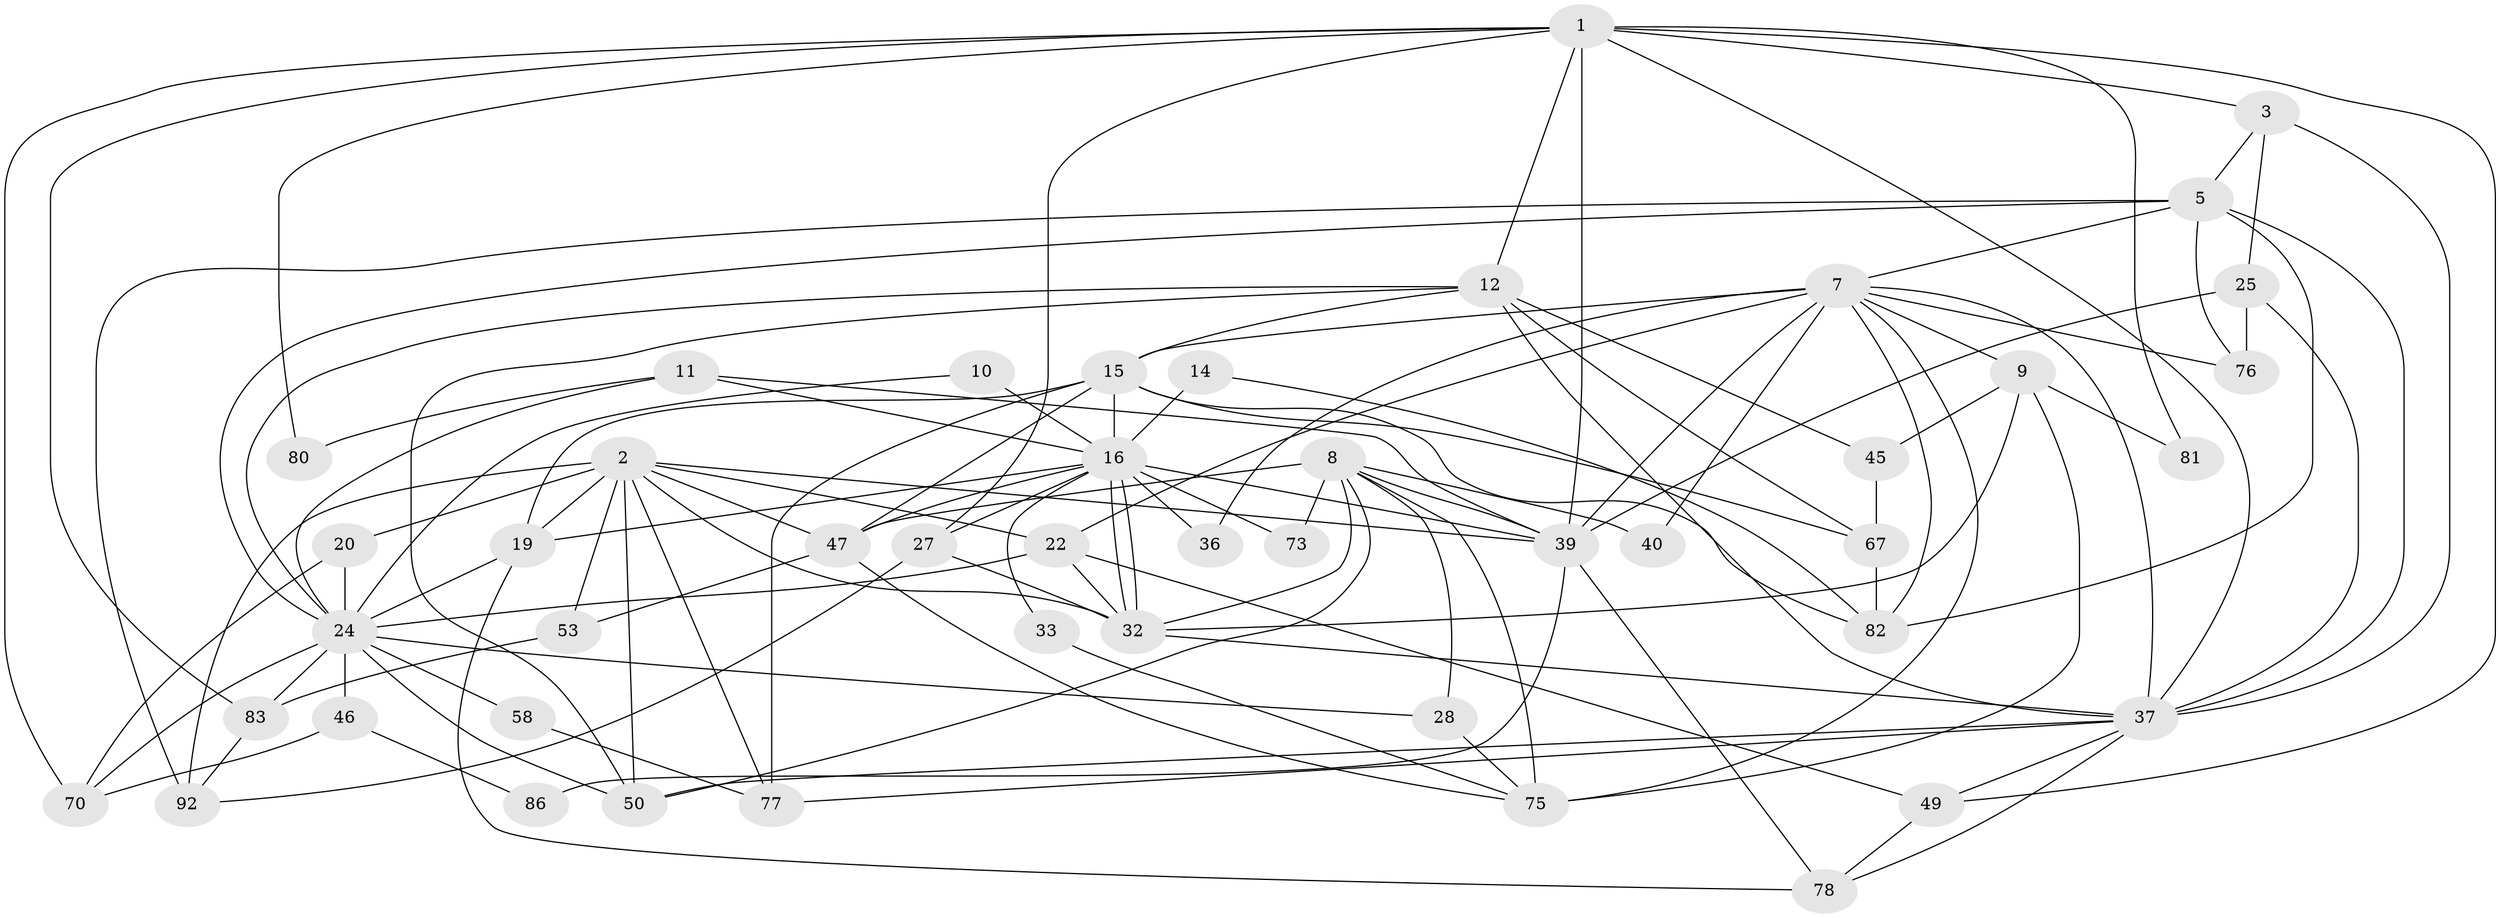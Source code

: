// original degree distribution, {2: 0.14130434782608695, 5: 0.14130434782608695, 3: 0.30434782608695654, 4: 0.2391304347826087, 6: 0.10869565217391304, 8: 0.03260869565217391, 7: 0.03260869565217391}
// Generated by graph-tools (version 1.1) at 2025/18/03/04/25 18:18:32]
// undirected, 46 vertices, 117 edges
graph export_dot {
graph [start="1"]
  node [color=gray90,style=filled];
  1 [super="+17"];
  2 [super="+57+4+55+89"];
  3;
  5 [super="+71+6"];
  7 [super="+48+21+61"];
  8 [super="+84"];
  9 [super="+18"];
  10;
  11 [super="+13+23"];
  12 [super="+56+29+65"];
  14;
  15 [super="+34+68+63"];
  16 [super="+59+26+31"];
  19 [super="+52"];
  20;
  22 [super="+74"];
  24 [super="+66+69"];
  25;
  27;
  28 [super="+30"];
  32;
  33;
  36;
  37 [super="+41+51+44"];
  39 [super="+54+88"];
  40;
  45;
  46;
  47 [super="+85"];
  49 [super="+62"];
  50;
  53;
  58;
  67 [super="+72"];
  70;
  73;
  75 [super="+79"];
  76;
  77;
  78;
  80;
  81;
  82;
  83;
  86;
  92;
  1 -- 3;
  1 -- 37;
  1 -- 70;
  1 -- 39;
  1 -- 80;
  1 -- 81 [weight=2];
  1 -- 49;
  1 -- 83;
  1 -- 27;
  1 -- 12;
  2 -- 19;
  2 -- 20 [weight=2];
  2 -- 53;
  2 -- 39;
  2 -- 92 [weight=2];
  2 -- 77;
  2 -- 50;
  2 -- 32;
  2 -- 47;
  2 -- 22;
  3 -- 25;
  3 -- 5;
  3 -- 37 [weight=2];
  5 -- 82;
  5 -- 24;
  5 -- 92;
  5 -- 76;
  5 -- 37;
  5 -- 7 [weight=2];
  7 -- 9;
  7 -- 39 [weight=2];
  7 -- 15 [weight=2];
  7 -- 36;
  7 -- 37;
  7 -- 40;
  7 -- 76;
  7 -- 82;
  7 -- 22;
  7 -- 75;
  8 -- 50;
  8 -- 39;
  8 -- 75;
  8 -- 32;
  8 -- 73;
  8 -- 40;
  8 -- 28;
  8 -- 47;
  9 -- 32;
  9 -- 75 [weight=2];
  9 -- 81;
  9 -- 45;
  10 -- 16 [weight=2];
  10 -- 24;
  11 -- 39;
  11 -- 80;
  11 -- 16;
  11 -- 24;
  12 -- 24;
  12 -- 67;
  12 -- 45;
  12 -- 37;
  12 -- 50;
  12 -- 15;
  14 -- 82;
  14 -- 16;
  15 -- 77 [weight=2];
  15 -- 82;
  15 -- 47;
  15 -- 67;
  15 -- 19;
  15 -- 16;
  16 -- 32;
  16 -- 32;
  16 -- 36;
  16 -- 33;
  16 -- 39;
  16 -- 73 [weight=2];
  16 -- 47 [weight=2];
  16 -- 27;
  16 -- 19;
  19 -- 78;
  19 -- 24;
  20 -- 70;
  20 -- 24;
  22 -- 32;
  22 -- 24;
  22 -- 49;
  24 -- 28;
  24 -- 70;
  24 -- 50;
  24 -- 83;
  24 -- 58;
  24 -- 46;
  25 -- 76;
  25 -- 39;
  25 -- 37;
  27 -- 32;
  27 -- 92;
  28 -- 75;
  32 -- 37;
  33 -- 75;
  37 -- 50;
  37 -- 77;
  37 -- 49;
  37 -- 78;
  39 -- 86;
  39 -- 78;
  45 -- 67;
  46 -- 70;
  46 -- 86;
  47 -- 53;
  47 -- 75;
  49 -- 78;
  53 -- 83;
  58 -- 77;
  67 -- 82 [weight=2];
  83 -- 92;
}
